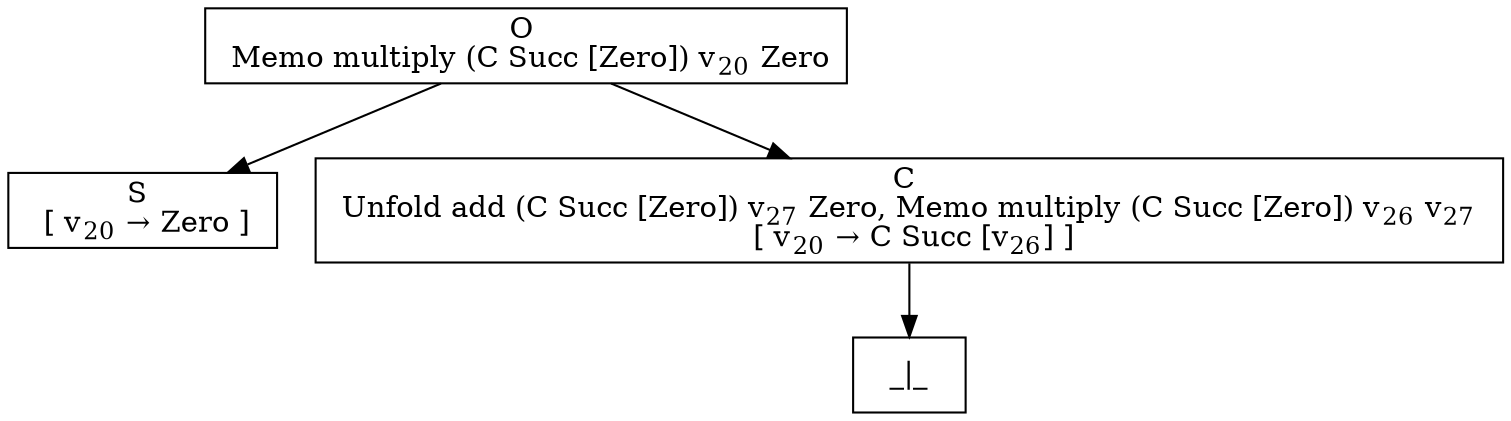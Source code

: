digraph {
    graph [rankdir=TB
          ,bgcolor=transparent];
    node [shape=box
         ,fillcolor=white
         ,style=filled];
    0 [label=<O <BR/> Memo multiply (C Succ [Zero]) v<SUB>20</SUB> Zero>];
    1 [label=<S <BR/>  [ v<SUB>20</SUB> &rarr; Zero ] >];
    2 [label=<C <BR/> Unfold add (C Succ [Zero]) v<SUB>27</SUB> Zero, Memo multiply (C Succ [Zero]) v<SUB>26</SUB> v<SUB>27</SUB> <BR/>  [ v<SUB>20</SUB> &rarr; C Succ [v<SUB>26</SUB>] ] >];
    3 [label=<_|_>];
    0 -> 1 [label=""];
    0 -> 2 [label=""];
    2 -> 3 [label=""];
}